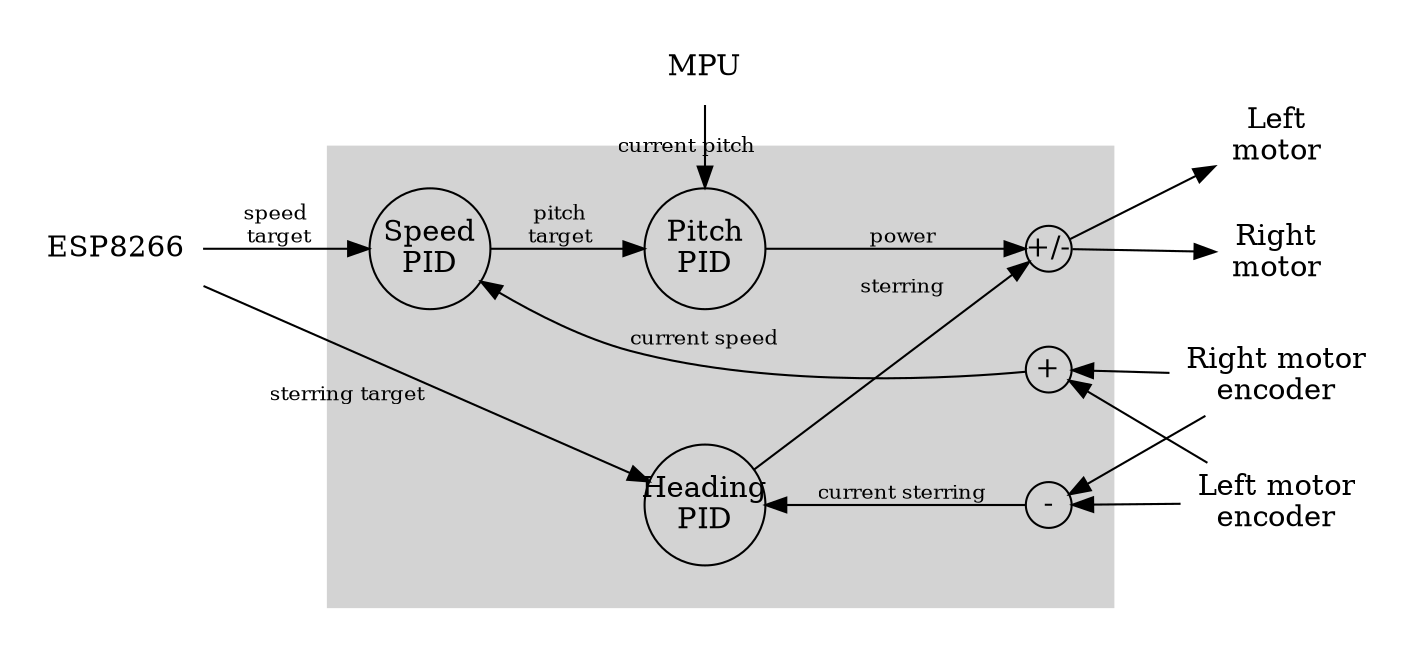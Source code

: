 digraph G {
    graph [rankdir="LR", splines=spline, pad=0.2, layout=dot, sep=.4, newrank=true];
    node [shape=circle];
    edge [fontsize=10];

    subgraph cluster_0 {
        style=filled;
        color=lightgrey;
		margin=20;
		
       	SpeedPID -> PitchPID [label="pitch\ntarget", weight=3];
    	PitchPID -> PowerSumSub [label="power", weight=3];
    	HeadingPID -> PowerSumSub [label="sterring"];
        SpeedSum -> SpeedPID [label="current speed"];
        SpeedSub -> HeadingPID [label="current sterring", weight=5];

		PitchPID [label="Pitch\nPID", width=0.8, fixedsize=true, pos="3,0!"];
    	SpeedPID [label="Speed\nPID", width=0.8, fixedsize=true, pos="1,0!"];
    	HeadingPID [label="Heading\nPID", width=0.8, fixedsize=true, pos="3,-1.5!"];
    	PowerSumSub[label="+/-", width=0.3, fixedsize=true, pos="5,0!"];
    	SpeedSum[label="+", width=0.3, fixedsize=true, pos="5,-0.75!"];
    	SpeedSub[label="-", width=0.3, fixedsize=true, pos="5,-1.5!"];

		{rank="same"; PitchPID; HeadingPID;}
		{rank="same"; PowerSumSub; SpeedSum; SpeedSub; }
    }

	ESP8266 -> SpeedPID [label="speed\n target", weight=3];
	MPU -> PitchPID [label="current pitch"];
	ESP8266 -> HeadingPID [xlabel="sterring target"];

	PowerSumSub -> {LeftMotor, RightMotor};

	SpeedSub -> RightEncoder [dir="back"];
	SpeedSub -> LeftEncoder [dir="back"];
	SpeedSum -> RightEncoder [dir="back"];
	SpeedSum -> LeftEncoder [dir="back"];

	ESP8266 [shape=plaintext, label="ESP8266", pos="-0.75,0!"];
    MPU [shape=plaintext, label="MPU", pos="3,1.25!"];
	LeftEncoder [shape=plaintext, label="Left motor\nencoder", pos="6,-0.75!"]
	RightEncoder [shape=plaintext, label="Right motor\nencoder", pos="6,-1.5!"]
	LeftMotor [shape=plaintext, label="Left\nmotor", pos="6,0.7!"]
	RightMotor [shape=plaintext, label="Right\nmotor", pos="6,0!"]

	{rank="same"; MPU; PitchPID}
}